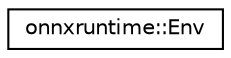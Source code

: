 digraph "Graphical Class Hierarchy"
{
  edge [fontname="Helvetica",fontsize="10",labelfontname="Helvetica",labelfontsize="10"];
  node [fontname="Helvetica",fontsize="10",shape=record];
  rankdir="LR";
  Node0 [label="onnxruntime::Env",height=0.2,width=0.4,color="black", fillcolor="white", style="filled",URL="$classonnxruntime_1_1Env.html",tooltip="An interface used by the onnxruntime implementation to access operating system functionality like the..."];
}
